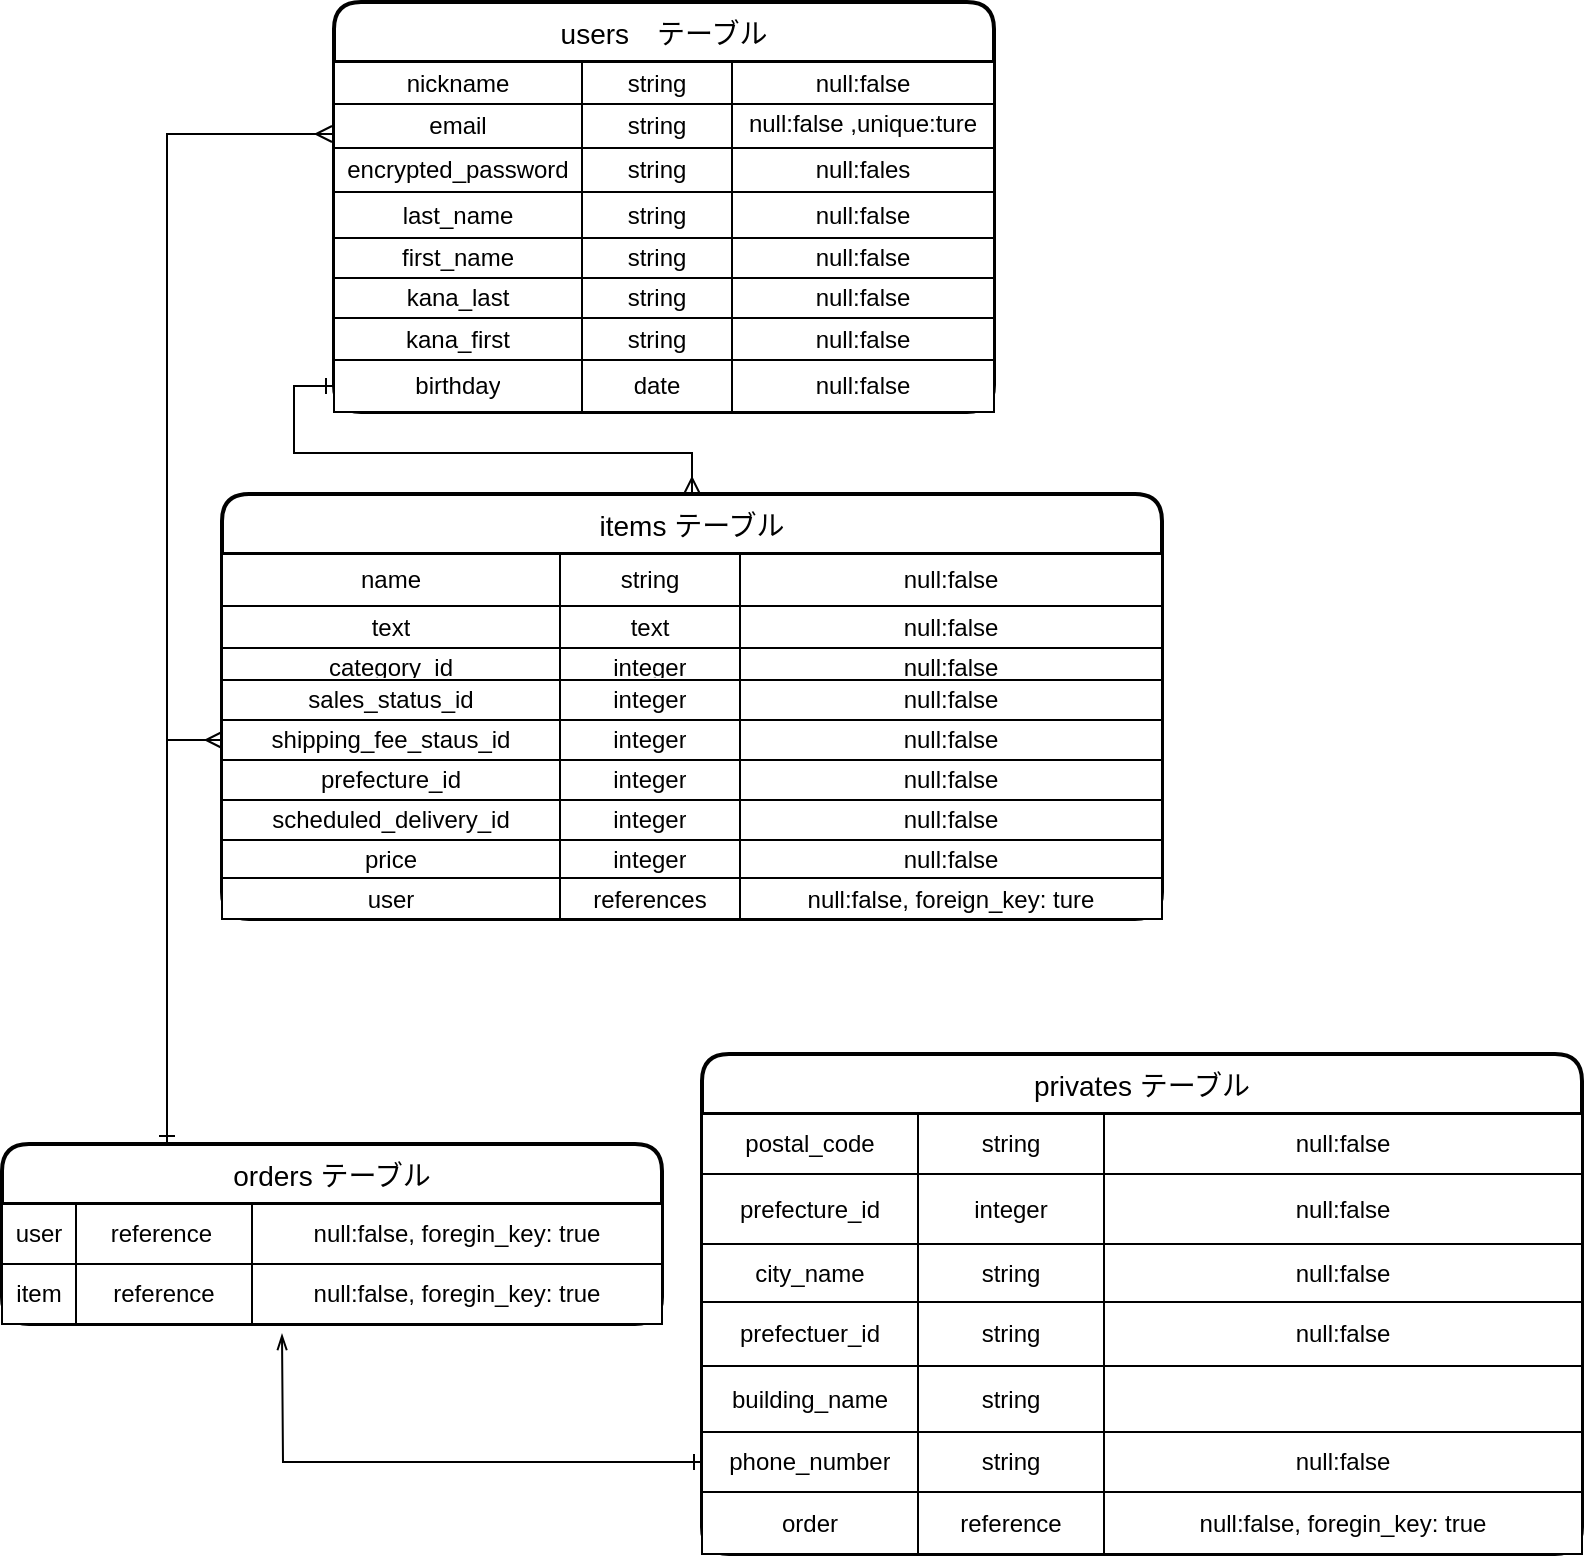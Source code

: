 <mxfile>
    <diagram id="FKEQjN22B4BvQzHPkjTa" name="ページ1">
        <mxGraphModel dx="314" dy="795" grid="1" gridSize="10" guides="1" tooltips="1" connect="1" arrows="1" fold="1" page="1" pageScale="1" pageWidth="827" pageHeight="1169" math="0" shadow="0">
            <root>
                <mxCell id="0"/>
                <mxCell id="1" parent="0"/>
                <mxCell id="277" value="users　テーブル" style="swimlane;childLayout=stackLayout;horizontal=1;startSize=30;horizontalStack=0;rounded=1;fontSize=14;fontStyle=0;strokeWidth=2;resizeParent=0;resizeLast=1;shadow=0;dashed=0;align=center;" vertex="1" parent="1">
                    <mxGeometry x="186" y="14" width="330" height="205" as="geometry"/>
                </mxCell>
                <mxCell id="198" value="" style="shape=table;startSize=0;container=1;collapsible=0;childLayout=tableLayout;" vertex="1" parent="277">
                    <mxGeometry y="30" width="330" height="175" as="geometry"/>
                </mxCell>
                <mxCell id="199" value="" style="shape=partialRectangle;collapsible=0;dropTarget=0;pointerEvents=0;fillColor=none;top=0;left=0;bottom=0;right=0;points=[[0,0.5],[1,0.5]];portConstraint=eastwest;" vertex="1" parent="198">
                    <mxGeometry width="330" height="21" as="geometry"/>
                </mxCell>
                <mxCell id="200" value="nickname" style="shape=partialRectangle;html=1;whiteSpace=wrap;connectable=0;overflow=hidden;fillColor=none;top=0;left=0;bottom=0;right=0;" vertex="1" parent="199">
                    <mxGeometry width="124" height="21" as="geometry"/>
                </mxCell>
                <mxCell id="201" value="string&lt;br&gt;" style="shape=partialRectangle;html=1;whiteSpace=wrap;connectable=0;overflow=hidden;fillColor=none;top=0;left=0;bottom=0;right=0;" vertex="1" parent="199">
                    <mxGeometry x="124" width="75" height="21" as="geometry"/>
                </mxCell>
                <mxCell id="202" value="null:false" style="shape=partialRectangle;html=1;whiteSpace=wrap;connectable=0;overflow=hidden;fillColor=none;top=0;left=0;bottom=0;right=0;" vertex="1" parent="199">
                    <mxGeometry x="199" width="131" height="21" as="geometry"/>
                </mxCell>
                <mxCell id="203" value="" style="shape=partialRectangle;collapsible=0;dropTarget=0;pointerEvents=0;fillColor=none;top=0;left=0;bottom=0;right=0;points=[[0,0.5],[1,0.5]];portConstraint=eastwest;" vertex="1" parent="198">
                    <mxGeometry y="21" width="330" height="22" as="geometry"/>
                </mxCell>
                <mxCell id="204" value="email" style="shape=partialRectangle;html=1;whiteSpace=wrap;connectable=0;overflow=hidden;fillColor=none;top=0;left=0;bottom=0;right=0;" vertex="1" parent="203">
                    <mxGeometry width="124" height="22" as="geometry"/>
                </mxCell>
                <mxCell id="205" value="&lt;font face=&quot;helvetica&quot;&gt;string&lt;/font&gt;" style="shape=partialRectangle;html=1;whiteSpace=wrap;connectable=0;overflow=hidden;fillColor=none;top=0;left=0;bottom=0;right=0;" vertex="1" parent="203">
                    <mxGeometry x="124" width="75" height="22" as="geometry"/>
                </mxCell>
                <mxCell id="206" value="&lt;font face=&quot;helvetica&quot;&gt;null:false ,unique:ture&lt;br&gt;&lt;br&gt;&lt;/font&gt;" style="shape=partialRectangle;html=1;whiteSpace=wrap;connectable=0;overflow=hidden;fillColor=none;top=0;left=0;bottom=0;right=0;" vertex="1" parent="203">
                    <mxGeometry x="199" width="131" height="22" as="geometry"/>
                </mxCell>
                <mxCell id="207" value="" style="shape=partialRectangle;collapsible=0;dropTarget=0;pointerEvents=0;fillColor=none;top=0;left=0;bottom=0;right=0;points=[[0,0.5],[1,0.5]];portConstraint=eastwest;" vertex="1" parent="198">
                    <mxGeometry y="43" width="330" height="22" as="geometry"/>
                </mxCell>
                <mxCell id="208" value="encrypted_password" style="shape=partialRectangle;html=1;whiteSpace=wrap;connectable=0;overflow=hidden;fillColor=none;top=0;left=0;bottom=0;right=0;" vertex="1" parent="207">
                    <mxGeometry width="124" height="22" as="geometry"/>
                </mxCell>
                <mxCell id="209" value="&lt;font face=&quot;helvetica&quot;&gt;string&lt;/font&gt;" style="shape=partialRectangle;html=1;whiteSpace=wrap;connectable=0;overflow=hidden;fillColor=none;top=0;left=0;bottom=0;right=0;" vertex="1" parent="207">
                    <mxGeometry x="124" width="75" height="22" as="geometry"/>
                </mxCell>
                <mxCell id="210" value="&lt;font face=&quot;helvetica&quot;&gt;null:fales&lt;/font&gt;" style="shape=partialRectangle;html=1;whiteSpace=wrap;connectable=0;overflow=hidden;fillColor=none;top=0;left=0;bottom=0;right=0;" vertex="1" parent="207">
                    <mxGeometry x="199" width="131" height="22" as="geometry"/>
                </mxCell>
                <mxCell id="211" value="" style="shape=partialRectangle;collapsible=0;dropTarget=0;pointerEvents=0;fillColor=none;top=0;left=0;bottom=0;right=0;points=[[0,0.5],[1,0.5]];portConstraint=eastwest;" vertex="1" parent="198">
                    <mxGeometry y="65" width="330" height="23" as="geometry"/>
                </mxCell>
                <mxCell id="212" value="last_name" style="shape=partialRectangle;html=1;whiteSpace=wrap;connectable=0;overflow=hidden;fillColor=none;top=0;left=0;bottom=0;right=0;" vertex="1" parent="211">
                    <mxGeometry width="124" height="23" as="geometry"/>
                </mxCell>
                <mxCell id="213" value="&lt;font face=&quot;helvetica&quot;&gt;string&lt;/font&gt;" style="shape=partialRectangle;html=1;whiteSpace=wrap;connectable=0;overflow=hidden;fillColor=none;top=0;left=0;bottom=0;right=0;" vertex="1" parent="211">
                    <mxGeometry x="124" width="75" height="23" as="geometry"/>
                </mxCell>
                <mxCell id="214" value="&lt;font face=&quot;helvetica&quot;&gt;null:false&lt;/font&gt;" style="shape=partialRectangle;html=1;whiteSpace=wrap;connectable=0;overflow=hidden;fillColor=none;top=0;left=0;bottom=0;right=0;" vertex="1" parent="211">
                    <mxGeometry x="199" width="131" height="23" as="geometry"/>
                </mxCell>
                <mxCell id="215" value="" style="shape=partialRectangle;collapsible=0;dropTarget=0;pointerEvents=0;fillColor=none;top=0;left=0;bottom=0;right=0;points=[[0,0.5],[1,0.5]];portConstraint=eastwest;" vertex="1" parent="198">
                    <mxGeometry y="88" width="330" height="20" as="geometry"/>
                </mxCell>
                <mxCell id="216" value="first_name" style="shape=partialRectangle;html=1;whiteSpace=wrap;connectable=0;overflow=hidden;fillColor=none;top=0;left=0;bottom=0;right=0;" vertex="1" parent="215">
                    <mxGeometry width="124" height="20" as="geometry"/>
                </mxCell>
                <mxCell id="217" value="&lt;font face=&quot;helvetica&quot;&gt;string&lt;/font&gt;" style="shape=partialRectangle;html=1;whiteSpace=wrap;connectable=0;overflow=hidden;fillColor=none;top=0;left=0;bottom=0;right=0;" vertex="1" parent="215">
                    <mxGeometry x="124" width="75" height="20" as="geometry"/>
                </mxCell>
                <mxCell id="218" value="&lt;font face=&quot;helvetica&quot;&gt;null:false&lt;/font&gt;" style="shape=partialRectangle;html=1;whiteSpace=wrap;connectable=0;overflow=hidden;fillColor=none;top=0;left=0;bottom=0;right=0;" vertex="1" parent="215">
                    <mxGeometry x="199" width="131" height="20" as="geometry"/>
                </mxCell>
                <mxCell id="219" value="" style="shape=partialRectangle;collapsible=0;dropTarget=0;pointerEvents=0;fillColor=none;top=0;left=0;bottom=0;right=0;points=[[0,0.5],[1,0.5]];portConstraint=eastwest;" vertex="1" parent="198">
                    <mxGeometry y="108" width="330" height="20" as="geometry"/>
                </mxCell>
                <mxCell id="220" value="kana_last" style="shape=partialRectangle;html=1;whiteSpace=wrap;connectable=0;overflow=hidden;fillColor=none;top=0;left=0;bottom=0;right=0;" vertex="1" parent="219">
                    <mxGeometry width="124" height="20" as="geometry"/>
                </mxCell>
                <mxCell id="221" value="&lt;font face=&quot;helvetica&quot;&gt;string&lt;/font&gt;" style="shape=partialRectangle;html=1;whiteSpace=wrap;connectable=0;overflow=hidden;fillColor=none;top=0;left=0;bottom=0;right=0;" vertex="1" parent="219">
                    <mxGeometry x="124" width="75" height="20" as="geometry"/>
                </mxCell>
                <mxCell id="222" value="&lt;font face=&quot;helvetica&quot;&gt;null:false&lt;/font&gt;" style="shape=partialRectangle;html=1;whiteSpace=wrap;connectable=0;overflow=hidden;fillColor=none;top=0;left=0;bottom=0;right=0;" vertex="1" parent="219">
                    <mxGeometry x="199" width="131" height="20" as="geometry"/>
                </mxCell>
                <mxCell id="223" value="" style="shape=partialRectangle;collapsible=0;dropTarget=0;pointerEvents=0;fillColor=none;top=0;left=0;bottom=0;right=0;points=[[0,0.5],[1,0.5]];portConstraint=eastwest;" vertex="1" parent="198">
                    <mxGeometry y="128" width="330" height="21" as="geometry"/>
                </mxCell>
                <mxCell id="224" value="kana_first" style="shape=partialRectangle;html=1;whiteSpace=wrap;connectable=0;overflow=hidden;fillColor=none;top=0;left=0;bottom=0;right=0;" vertex="1" parent="223">
                    <mxGeometry width="124" height="21" as="geometry"/>
                </mxCell>
                <mxCell id="225" value="&lt;font face=&quot;helvetica&quot;&gt;string&lt;/font&gt;" style="shape=partialRectangle;html=1;whiteSpace=wrap;connectable=0;overflow=hidden;fillColor=none;top=0;left=0;bottom=0;right=0;" vertex="1" parent="223">
                    <mxGeometry x="124" width="75" height="21" as="geometry"/>
                </mxCell>
                <mxCell id="226" value="&lt;font face=&quot;helvetica&quot;&gt;null:false&lt;/font&gt;" style="shape=partialRectangle;html=1;whiteSpace=wrap;connectable=0;overflow=hidden;fillColor=none;top=0;left=0;bottom=0;right=0;" vertex="1" parent="223">
                    <mxGeometry x="199" width="131" height="21" as="geometry"/>
                </mxCell>
                <mxCell id="227" value="" style="shape=partialRectangle;collapsible=0;dropTarget=0;pointerEvents=0;fillColor=none;top=0;left=0;bottom=0;right=0;points=[[0,0.5],[1,0.5]];portConstraint=eastwest;" vertex="1" parent="198">
                    <mxGeometry y="149" width="330" height="26" as="geometry"/>
                </mxCell>
                <mxCell id="228" value="birthday" style="shape=partialRectangle;html=1;whiteSpace=wrap;connectable=0;overflow=hidden;fillColor=none;top=0;left=0;bottom=0;right=0;" vertex="1" parent="227">
                    <mxGeometry width="124" height="26" as="geometry"/>
                </mxCell>
                <mxCell id="229" value="date" style="shape=partialRectangle;html=1;whiteSpace=wrap;connectable=0;overflow=hidden;fillColor=none;top=0;left=0;bottom=0;right=0;" vertex="1" parent="227">
                    <mxGeometry x="124" width="75" height="26" as="geometry"/>
                </mxCell>
                <mxCell id="230" value="&lt;font face=&quot;helvetica&quot;&gt;null:false&lt;/font&gt;" style="shape=partialRectangle;html=1;whiteSpace=wrap;connectable=0;overflow=hidden;fillColor=none;top=0;left=0;bottom=0;right=0;" vertex="1" parent="227">
                    <mxGeometry x="199" width="131" height="26" as="geometry"/>
                </mxCell>
                <mxCell id="280" value="items テーブル" style="swimlane;childLayout=stackLayout;horizontal=1;startSize=30;horizontalStack=0;rounded=1;fontSize=14;fontStyle=0;strokeWidth=2;resizeParent=0;resizeLast=1;shadow=0;dashed=0;align=center;" vertex="1" parent="1">
                    <mxGeometry x="130" y="260" width="470" height="212.5" as="geometry"/>
                </mxCell>
                <mxCell id="231" value="" style="shape=table;startSize=0;container=1;collapsible=0;childLayout=tableLayout;" vertex="1" parent="280">
                    <mxGeometry y="30" width="470" height="182.5" as="geometry"/>
                </mxCell>
                <mxCell id="236" value="" style="shape=partialRectangle;collapsible=0;dropTarget=0;pointerEvents=0;fillColor=none;top=0;left=0;bottom=0;right=0;points=[[0,0.5],[1,0.5]];portConstraint=eastwest;" vertex="1" parent="231">
                    <mxGeometry width="470" height="26" as="geometry"/>
                </mxCell>
                <mxCell id="237" value="name" style="shape=partialRectangle;html=1;whiteSpace=wrap;connectable=0;overflow=hidden;fillColor=none;top=0;left=0;bottom=0;right=0;" vertex="1" parent="236">
                    <mxGeometry width="169" height="26" as="geometry"/>
                </mxCell>
                <mxCell id="238" value="string" style="shape=partialRectangle;html=1;whiteSpace=wrap;connectable=0;overflow=hidden;fillColor=none;top=0;left=0;bottom=0;right=0;" vertex="1" parent="236">
                    <mxGeometry x="169" width="90" height="26" as="geometry"/>
                </mxCell>
                <mxCell id="239" value="null:false" style="shape=partialRectangle;html=1;whiteSpace=wrap;connectable=0;overflow=hidden;fillColor=none;top=0;left=0;bottom=0;right=0;" vertex="1" parent="236">
                    <mxGeometry x="259" width="211" height="26" as="geometry"/>
                </mxCell>
                <mxCell id="240" value="" style="shape=partialRectangle;collapsible=0;dropTarget=0;pointerEvents=0;fillColor=none;top=0;left=0;bottom=0;right=0;points=[[0,0.5],[1,0.5]];portConstraint=eastwest;" vertex="1" parent="231">
                    <mxGeometry y="26" width="470" height="21" as="geometry"/>
                </mxCell>
                <mxCell id="241" value="text" style="shape=partialRectangle;html=1;whiteSpace=wrap;connectable=0;overflow=hidden;fillColor=none;top=0;left=0;bottom=0;right=0;" vertex="1" parent="240">
                    <mxGeometry width="169" height="21" as="geometry"/>
                </mxCell>
                <mxCell id="242" value="text" style="shape=partialRectangle;html=1;whiteSpace=wrap;connectable=0;overflow=hidden;fillColor=none;top=0;left=0;bottom=0;right=0;" vertex="1" parent="240">
                    <mxGeometry x="169" width="90" height="21" as="geometry"/>
                </mxCell>
                <mxCell id="243" value="null:false" style="shape=partialRectangle;html=1;whiteSpace=wrap;connectable=0;overflow=hidden;fillColor=none;top=0;left=0;bottom=0;right=0;" vertex="1" parent="240">
                    <mxGeometry x="259" width="211" height="21" as="geometry"/>
                </mxCell>
                <mxCell id="244" value="" style="shape=partialRectangle;collapsible=0;dropTarget=0;pointerEvents=0;fillColor=none;top=0;left=0;bottom=0;right=0;points=[[0,0.5],[1,0.5]];portConstraint=eastwest;" vertex="1" parent="231">
                    <mxGeometry y="47" width="470" height="16" as="geometry"/>
                </mxCell>
                <mxCell id="245" value="category_id" style="shape=partialRectangle;html=1;whiteSpace=wrap;connectable=0;overflow=hidden;fillColor=none;top=0;left=0;bottom=0;right=0;" vertex="1" parent="244">
                    <mxGeometry width="169" height="16" as="geometry"/>
                </mxCell>
                <mxCell id="246" value="integer" style="shape=partialRectangle;html=1;whiteSpace=wrap;connectable=0;overflow=hidden;fillColor=none;top=0;left=0;bottom=0;right=0;" vertex="1" parent="244">
                    <mxGeometry x="169" width="90" height="16" as="geometry"/>
                </mxCell>
                <mxCell id="247" value="&lt;span&gt;null:false&lt;/span&gt;" style="shape=partialRectangle;html=1;whiteSpace=wrap;connectable=0;overflow=hidden;fillColor=none;top=0;left=0;bottom=0;right=0;" vertex="1" parent="244">
                    <mxGeometry x="259" width="211" height="16" as="geometry"/>
                </mxCell>
                <mxCell id="248" value="" style="shape=partialRectangle;collapsible=0;dropTarget=0;pointerEvents=0;fillColor=none;top=0;left=0;bottom=0;right=0;points=[[0,0.5],[1,0.5]];portConstraint=eastwest;" vertex="1" parent="231">
                    <mxGeometry y="63" width="470" height="20" as="geometry"/>
                </mxCell>
                <mxCell id="249" value="sales_status_id" style="shape=partialRectangle;html=1;whiteSpace=wrap;connectable=0;overflow=hidden;fillColor=none;top=0;left=0;bottom=0;right=0;" vertex="1" parent="248">
                    <mxGeometry width="169" height="20" as="geometry"/>
                </mxCell>
                <mxCell id="250" value="integer" style="shape=partialRectangle;html=1;whiteSpace=wrap;connectable=0;overflow=hidden;fillColor=none;top=0;left=0;bottom=0;right=0;" vertex="1" parent="248">
                    <mxGeometry x="169" width="90" height="20" as="geometry"/>
                </mxCell>
                <mxCell id="251" value="&lt;span&gt;null:false&lt;/span&gt;" style="shape=partialRectangle;html=1;whiteSpace=wrap;connectable=0;overflow=hidden;fillColor=none;top=0;left=0;bottom=0;right=0;" vertex="1" parent="248">
                    <mxGeometry x="259" width="211" height="20" as="geometry"/>
                </mxCell>
                <mxCell id="252" value="" style="shape=partialRectangle;collapsible=0;dropTarget=0;pointerEvents=0;fillColor=none;top=0;left=0;bottom=0;right=0;points=[[0,0.5],[1,0.5]];portConstraint=eastwest;" vertex="1" parent="231">
                    <mxGeometry y="83" width="470" height="20" as="geometry"/>
                </mxCell>
                <mxCell id="253" value="shipping_fee_staus_id" style="shape=partialRectangle;html=1;whiteSpace=wrap;connectable=0;overflow=hidden;fillColor=none;top=0;left=0;bottom=0;right=0;" vertex="1" parent="252">
                    <mxGeometry width="169" height="20" as="geometry"/>
                </mxCell>
                <mxCell id="254" value="integer" style="shape=partialRectangle;html=1;whiteSpace=wrap;connectable=0;overflow=hidden;fillColor=none;top=0;left=0;bottom=0;right=0;" vertex="1" parent="252">
                    <mxGeometry x="169" width="90" height="20" as="geometry"/>
                </mxCell>
                <mxCell id="255" value="&lt;span&gt;null:false&lt;/span&gt;" style="shape=partialRectangle;html=1;whiteSpace=wrap;connectable=0;overflow=hidden;fillColor=none;top=0;left=0;bottom=0;right=0;" vertex="1" parent="252">
                    <mxGeometry x="259" width="211" height="20" as="geometry"/>
                </mxCell>
                <mxCell id="256" value="" style="shape=partialRectangle;collapsible=0;dropTarget=0;pointerEvents=0;fillColor=none;top=0;left=0;bottom=0;right=0;points=[[0,0.5],[1,0.5]];portConstraint=eastwest;" vertex="1" parent="231">
                    <mxGeometry y="103" width="470" height="20" as="geometry"/>
                </mxCell>
                <mxCell id="257" value="prefecture_id" style="shape=partialRectangle;html=1;whiteSpace=wrap;connectable=0;overflow=hidden;fillColor=none;top=0;left=0;bottom=0;right=0;" vertex="1" parent="256">
                    <mxGeometry width="169" height="20" as="geometry"/>
                </mxCell>
                <mxCell id="258" value="integer" style="shape=partialRectangle;html=1;whiteSpace=wrap;connectable=0;overflow=hidden;fillColor=none;top=0;left=0;bottom=0;right=0;" vertex="1" parent="256">
                    <mxGeometry x="169" width="90" height="20" as="geometry"/>
                </mxCell>
                <mxCell id="259" value="&lt;span&gt;null:false&lt;/span&gt;" style="shape=partialRectangle;html=1;whiteSpace=wrap;connectable=0;overflow=hidden;fillColor=none;top=0;left=0;bottom=0;right=0;" vertex="1" parent="256">
                    <mxGeometry x="259" width="211" height="20" as="geometry"/>
                </mxCell>
                <mxCell id="260" value="" style="shape=partialRectangle;collapsible=0;dropTarget=0;pointerEvents=0;fillColor=none;top=0;left=0;bottom=0;right=0;points=[[0,0.5],[1,0.5]];portConstraint=eastwest;" vertex="1" parent="231">
                    <mxGeometry y="123" width="470" height="20" as="geometry"/>
                </mxCell>
                <mxCell id="261" value="scheduled_delivery_id" style="shape=partialRectangle;html=1;whiteSpace=wrap;connectable=0;overflow=hidden;fillColor=none;top=0;left=0;bottom=0;right=0;" vertex="1" parent="260">
                    <mxGeometry width="169" height="20" as="geometry"/>
                </mxCell>
                <mxCell id="262" value="integer" style="shape=partialRectangle;html=1;whiteSpace=wrap;connectable=0;overflow=hidden;fillColor=none;top=0;left=0;bottom=0;right=0;" vertex="1" parent="260">
                    <mxGeometry x="169" width="90" height="20" as="geometry"/>
                </mxCell>
                <mxCell id="263" value="&lt;span&gt;null:false&lt;/span&gt;" style="shape=partialRectangle;html=1;whiteSpace=wrap;connectable=0;overflow=hidden;fillColor=none;top=0;left=0;bottom=0;right=0;" vertex="1" parent="260">
                    <mxGeometry x="259" width="211" height="20" as="geometry"/>
                </mxCell>
                <mxCell id="232" value="" style="shape=partialRectangle;collapsible=0;dropTarget=0;pointerEvents=0;fillColor=none;top=0;left=0;bottom=0;right=0;points=[[0,0.5],[1,0.5]];portConstraint=eastwest;" vertex="1" parent="231">
                    <mxGeometry y="143" width="470" height="19" as="geometry"/>
                </mxCell>
                <mxCell id="233" value="price" style="shape=partialRectangle;html=1;whiteSpace=wrap;connectable=0;overflow=hidden;fillColor=none;top=0;left=0;bottom=0;right=0;" vertex="1" parent="232">
                    <mxGeometry width="169" height="19" as="geometry"/>
                </mxCell>
                <mxCell id="234" value="integer" style="shape=partialRectangle;html=1;whiteSpace=wrap;connectable=0;overflow=hidden;fillColor=none;top=0;left=0;bottom=0;right=0;" vertex="1" parent="232">
                    <mxGeometry x="169" width="90" height="19" as="geometry"/>
                </mxCell>
                <mxCell id="235" value="&lt;span&gt;null:false&lt;/span&gt;" style="shape=partialRectangle;html=1;whiteSpace=wrap;connectable=0;overflow=hidden;fillColor=none;top=0;left=0;bottom=0;right=0;" vertex="1" parent="232">
                    <mxGeometry x="259" width="211" height="19" as="geometry"/>
                </mxCell>
                <mxCell id="264" value="" style="shape=partialRectangle;collapsible=0;dropTarget=0;pointerEvents=0;fillColor=none;top=0;left=0;bottom=0;right=0;points=[[0,0.5],[1,0.5]];portConstraint=eastwest;" vertex="1" parent="231">
                    <mxGeometry y="162" width="470" height="21" as="geometry"/>
                </mxCell>
                <mxCell id="265" value="user" style="shape=partialRectangle;html=1;whiteSpace=wrap;connectable=0;overflow=hidden;fillColor=none;top=0;left=0;bottom=0;right=0;" vertex="1" parent="264">
                    <mxGeometry width="169" height="21" as="geometry"/>
                </mxCell>
                <mxCell id="266" value="references" style="shape=partialRectangle;html=1;whiteSpace=wrap;connectable=0;overflow=hidden;fillColor=none;top=0;left=0;bottom=0;right=0;" vertex="1" parent="264">
                    <mxGeometry x="169" width="90" height="21" as="geometry"/>
                </mxCell>
                <mxCell id="267" value="null:false, foreign_key: ture" style="shape=partialRectangle;html=1;whiteSpace=wrap;connectable=0;overflow=hidden;fillColor=none;top=0;left=0;bottom=0;right=0;" vertex="1" parent="264">
                    <mxGeometry x="259" width="211" height="21" as="geometry"/>
                </mxCell>
                <mxCell id="282" value="privates テーブル" style="swimlane;childLayout=stackLayout;horizontal=1;startSize=30;horizontalStack=0;rounded=1;fontSize=14;fontStyle=0;strokeWidth=2;resizeParent=0;resizeLast=1;shadow=0;dashed=0;align=center;" vertex="1" parent="1">
                    <mxGeometry x="370" y="540" width="440" height="250" as="geometry"/>
                </mxCell>
                <mxCell id="153" value="" style="shape=table;startSize=0;container=1;collapsible=0;childLayout=tableLayout;" vertex="1" parent="282">
                    <mxGeometry y="30" width="440" height="220" as="geometry"/>
                </mxCell>
                <mxCell id="170" value="" style="shape=partialRectangle;collapsible=0;dropTarget=0;pointerEvents=0;fillColor=none;top=0;left=0;bottom=0;right=0;points=[[0,0.5],[1,0.5]];portConstraint=eastwest;" vertex="1" parent="153">
                    <mxGeometry width="440" height="30" as="geometry"/>
                </mxCell>
                <mxCell id="171" value="postal_code" style="shape=partialRectangle;html=1;whiteSpace=wrap;connectable=0;overflow=hidden;fillColor=none;top=0;left=0;bottom=0;right=0;" vertex="1" parent="170">
                    <mxGeometry width="108" height="30" as="geometry"/>
                </mxCell>
                <mxCell id="172" value="string" style="shape=partialRectangle;html=1;whiteSpace=wrap;connectable=0;overflow=hidden;fillColor=none;top=0;left=0;bottom=0;right=0;" vertex="1" parent="170">
                    <mxGeometry x="108" width="93" height="30" as="geometry"/>
                </mxCell>
                <mxCell id="173" value="null:false" style="shape=partialRectangle;html=1;whiteSpace=wrap;connectable=0;overflow=hidden;fillColor=none;top=0;left=0;bottom=0;right=0;" vertex="1" parent="170">
                    <mxGeometry x="201" width="239" height="30" as="geometry"/>
                </mxCell>
                <mxCell id="174" value="" style="shape=partialRectangle;collapsible=0;dropTarget=0;pointerEvents=0;fillColor=none;top=0;left=0;bottom=0;right=0;points=[[0,0.5],[1,0.5]];portConstraint=eastwest;" vertex="1" parent="153">
                    <mxGeometry y="30" width="440" height="35" as="geometry"/>
                </mxCell>
                <mxCell id="175" value="prefecture_id" style="shape=partialRectangle;html=1;whiteSpace=wrap;connectable=0;overflow=hidden;fillColor=none;top=0;left=0;bottom=0;right=0;" vertex="1" parent="174">
                    <mxGeometry width="108" height="35" as="geometry"/>
                </mxCell>
                <mxCell id="176" value="integer" style="shape=partialRectangle;html=1;whiteSpace=wrap;connectable=0;overflow=hidden;fillColor=none;top=0;left=0;bottom=0;right=0;" vertex="1" parent="174">
                    <mxGeometry x="108" width="93" height="35" as="geometry"/>
                </mxCell>
                <mxCell id="177" value="null:false" style="shape=partialRectangle;html=1;whiteSpace=wrap;connectable=0;overflow=hidden;fillColor=none;top=0;left=0;bottom=0;right=0;" vertex="1" parent="174">
                    <mxGeometry x="201" width="239" height="35" as="geometry"/>
                </mxCell>
                <mxCell id="178" value="" style="shape=partialRectangle;collapsible=0;dropTarget=0;pointerEvents=0;fillColor=none;top=0;left=0;bottom=0;right=0;points=[[0,0.5],[1,0.5]];portConstraint=eastwest;" vertex="1" parent="153">
                    <mxGeometry y="65" width="440" height="29" as="geometry"/>
                </mxCell>
                <mxCell id="179" value="city_name" style="shape=partialRectangle;html=1;whiteSpace=wrap;connectable=0;overflow=hidden;fillColor=none;top=0;left=0;bottom=0;right=0;" vertex="1" parent="178">
                    <mxGeometry width="108" height="29" as="geometry"/>
                </mxCell>
                <mxCell id="180" value="string" style="shape=partialRectangle;html=1;whiteSpace=wrap;connectable=0;overflow=hidden;fillColor=none;top=0;left=0;bottom=0;right=0;" vertex="1" parent="178">
                    <mxGeometry x="108" width="93" height="29" as="geometry"/>
                </mxCell>
                <mxCell id="181" value="null:false" style="shape=partialRectangle;html=1;whiteSpace=wrap;connectable=0;overflow=hidden;fillColor=none;top=0;left=0;bottom=0;right=0;" vertex="1" parent="178">
                    <mxGeometry x="201" width="239" height="29" as="geometry"/>
                </mxCell>
                <mxCell id="182" value="" style="shape=partialRectangle;collapsible=0;dropTarget=0;pointerEvents=0;fillColor=none;top=0;left=0;bottom=0;right=0;points=[[0,0.5],[1,0.5]];portConstraint=eastwest;" vertex="1" parent="153">
                    <mxGeometry y="94" width="440" height="32" as="geometry"/>
                </mxCell>
                <mxCell id="183" value="prefectuer_id" style="shape=partialRectangle;html=1;whiteSpace=wrap;connectable=0;overflow=hidden;fillColor=none;top=0;left=0;bottom=0;right=0;" vertex="1" parent="182">
                    <mxGeometry width="108" height="32" as="geometry"/>
                </mxCell>
                <mxCell id="184" value="string" style="shape=partialRectangle;html=1;whiteSpace=wrap;connectable=0;overflow=hidden;fillColor=none;top=0;left=0;bottom=0;right=0;" vertex="1" parent="182">
                    <mxGeometry x="108" width="93" height="32" as="geometry"/>
                </mxCell>
                <mxCell id="185" value="null:false" style="shape=partialRectangle;html=1;whiteSpace=wrap;connectable=0;overflow=hidden;fillColor=none;top=0;left=0;bottom=0;right=0;" vertex="1" parent="182">
                    <mxGeometry x="201" width="239" height="32" as="geometry"/>
                </mxCell>
                <mxCell id="186" value="" style="shape=partialRectangle;collapsible=0;dropTarget=0;pointerEvents=0;fillColor=none;top=0;left=0;bottom=0;right=0;points=[[0,0.5],[1,0.5]];portConstraint=eastwest;" vertex="1" parent="153">
                    <mxGeometry y="126" width="440" height="33" as="geometry"/>
                </mxCell>
                <mxCell id="187" value="building_name" style="shape=partialRectangle;html=1;whiteSpace=wrap;connectable=0;overflow=hidden;fillColor=none;top=0;left=0;bottom=0;right=0;" vertex="1" parent="186">
                    <mxGeometry width="108" height="33" as="geometry"/>
                </mxCell>
                <mxCell id="188" value="string" style="shape=partialRectangle;html=1;whiteSpace=wrap;connectable=0;overflow=hidden;fillColor=none;top=0;left=0;bottom=0;right=0;" vertex="1" parent="186">
                    <mxGeometry x="108" width="93" height="33" as="geometry"/>
                </mxCell>
                <mxCell id="189" value="" style="shape=partialRectangle;html=1;whiteSpace=wrap;connectable=0;overflow=hidden;fillColor=none;top=0;left=0;bottom=0;right=0;" vertex="1" parent="186">
                    <mxGeometry x="201" width="239" height="33" as="geometry"/>
                </mxCell>
                <mxCell id="190" value="" style="shape=partialRectangle;collapsible=0;dropTarget=0;pointerEvents=0;fillColor=none;top=0;left=0;bottom=0;right=0;points=[[0,0.5],[1,0.5]];portConstraint=eastwest;" vertex="1" parent="153">
                    <mxGeometry y="159" width="440" height="30" as="geometry"/>
                </mxCell>
                <mxCell id="191" value="phone_number" style="shape=partialRectangle;html=1;whiteSpace=wrap;connectable=0;overflow=hidden;fillColor=none;top=0;left=0;bottom=0;right=0;" vertex="1" parent="190">
                    <mxGeometry width="108" height="30" as="geometry"/>
                </mxCell>
                <mxCell id="192" value="string" style="shape=partialRectangle;html=1;whiteSpace=wrap;connectable=0;overflow=hidden;fillColor=none;top=0;left=0;bottom=0;right=0;" vertex="1" parent="190">
                    <mxGeometry x="108" width="93" height="30" as="geometry"/>
                </mxCell>
                <mxCell id="193" value="null:false" style="shape=partialRectangle;html=1;whiteSpace=wrap;connectable=0;overflow=hidden;fillColor=none;top=0;left=0;bottom=0;right=0;" vertex="1" parent="190">
                    <mxGeometry x="201" width="239" height="30" as="geometry"/>
                </mxCell>
                <mxCell id="194" value="" style="shape=partialRectangle;collapsible=0;dropTarget=0;pointerEvents=0;fillColor=none;top=0;left=0;bottom=0;right=0;points=[[0,0.5],[1,0.5]];portConstraint=eastwest;" vertex="1" parent="153">
                    <mxGeometry y="189" width="440" height="31" as="geometry"/>
                </mxCell>
                <mxCell id="195" value="order" style="shape=partialRectangle;html=1;whiteSpace=wrap;connectable=0;overflow=hidden;fillColor=none;top=0;left=0;bottom=0;right=0;" vertex="1" parent="194">
                    <mxGeometry width="108" height="31" as="geometry"/>
                </mxCell>
                <mxCell id="196" value="reference" style="shape=partialRectangle;html=1;whiteSpace=wrap;connectable=0;overflow=hidden;fillColor=none;top=0;left=0;bottom=0;right=0;" vertex="1" parent="194">
                    <mxGeometry x="108" width="93" height="31" as="geometry"/>
                </mxCell>
                <mxCell id="197" value="null:false, foregin_key: true" style="shape=partialRectangle;html=1;whiteSpace=wrap;connectable=0;overflow=hidden;fillColor=none;top=0;left=0;bottom=0;right=0;" vertex="1" parent="194">
                    <mxGeometry x="201" width="239" height="31" as="geometry"/>
                </mxCell>
                <mxCell id="298" style="edgeStyle=orthogonalEdgeStyle;rounded=0;orthogonalLoop=1;jettySize=auto;html=1;exitX=0.25;exitY=0;exitDx=0;exitDy=0;startArrow=ERone;startFill=0;endArrow=ERmany;endFill=0;" edge="1" parent="1" source="284">
                    <mxGeometry relative="1" as="geometry">
                        <mxPoint x="185" y="80" as="targetPoint"/>
                        <Array as="points">
                            <mxPoint x="103" y="80"/>
                        </Array>
                    </mxGeometry>
                </mxCell>
                <mxCell id="301" style="edgeStyle=orthogonalEdgeStyle;rounded=0;orthogonalLoop=1;jettySize=auto;html=1;exitX=0.25;exitY=0;exitDx=0;exitDy=0;entryX=0;entryY=0.5;entryDx=0;entryDy=0;startArrow=ERone;startFill=0;endArrow=ERmany;endFill=0;" edge="1" parent="1" source="284" target="252">
                    <mxGeometry relative="1" as="geometry"/>
                </mxCell>
                <mxCell id="284" value="orders テーブル" style="swimlane;childLayout=stackLayout;horizontal=1;startSize=30;horizontalStack=0;rounded=1;fontSize=14;fontStyle=0;strokeWidth=2;resizeParent=0;resizeLast=1;shadow=0;dashed=0;align=center;" vertex="1" parent="1">
                    <mxGeometry x="20" y="585" width="330" height="90" as="geometry"/>
                </mxCell>
                <mxCell id="268" value="" style="shape=table;startSize=0;container=1;collapsible=0;childLayout=tableLayout;" vertex="1" parent="284">
                    <mxGeometry y="30" width="330" height="60" as="geometry"/>
                </mxCell>
                <mxCell id="269" value="" style="shape=partialRectangle;collapsible=0;dropTarget=0;pointerEvents=0;fillColor=none;top=0;left=0;bottom=0;right=0;points=[[0,0.5],[1,0.5]];portConstraint=eastwest;" vertex="1" parent="268">
                    <mxGeometry width="330" height="30" as="geometry"/>
                </mxCell>
                <mxCell id="270" value="user" style="shape=partialRectangle;html=1;whiteSpace=wrap;connectable=0;overflow=hidden;fillColor=none;top=0;left=0;bottom=0;right=0;" vertex="1" parent="269">
                    <mxGeometry width="37" height="30" as="geometry"/>
                </mxCell>
                <mxCell id="271" value="reference&lt;span style=&quot;white-space: pre&quot;&gt;&#9;&lt;/span&gt;" style="shape=partialRectangle;html=1;whiteSpace=wrap;connectable=0;overflow=hidden;fillColor=none;top=0;left=0;bottom=0;right=0;" vertex="1" parent="269">
                    <mxGeometry x="37" width="88" height="30" as="geometry"/>
                </mxCell>
                <mxCell id="272" value="null:false, foregin_key: true" style="shape=partialRectangle;html=1;whiteSpace=wrap;connectable=0;overflow=hidden;fillColor=none;top=0;left=0;bottom=0;right=0;" vertex="1" parent="269">
                    <mxGeometry x="125" width="205" height="30" as="geometry"/>
                </mxCell>
                <mxCell id="273" value="" style="shape=partialRectangle;collapsible=0;dropTarget=0;pointerEvents=0;fillColor=none;top=0;left=0;bottom=0;right=0;points=[[0,0.5],[1,0.5]];portConstraint=eastwest;" vertex="1" parent="268">
                    <mxGeometry y="30" width="330" height="30" as="geometry"/>
                </mxCell>
                <mxCell id="274" value="item" style="shape=partialRectangle;html=1;whiteSpace=wrap;connectable=0;overflow=hidden;fillColor=none;top=0;left=0;bottom=0;right=0;" vertex="1" parent="273">
                    <mxGeometry width="37" height="30" as="geometry"/>
                </mxCell>
                <mxCell id="275" value="&lt;font face=&quot;helvetica&quot;&gt;reference&lt;/font&gt;" style="shape=partialRectangle;html=1;whiteSpace=wrap;connectable=0;overflow=hidden;fillColor=none;top=0;left=0;bottom=0;right=0;" vertex="1" parent="273">
                    <mxGeometry x="37" width="88" height="30" as="geometry"/>
                </mxCell>
                <mxCell id="276" value="null:false, foregin_key: true" style="shape=partialRectangle;html=1;whiteSpace=wrap;connectable=0;overflow=hidden;fillColor=none;top=0;left=0;bottom=0;right=0;" vertex="1" parent="273">
                    <mxGeometry x="125" width="205" height="30" as="geometry"/>
                </mxCell>
                <mxCell id="302" style="edgeStyle=orthogonalEdgeStyle;rounded=0;orthogonalLoop=1;jettySize=auto;html=1;exitX=0;exitY=0.5;exitDx=0;exitDy=0;startArrow=ERone;startFill=0;endArrow=openThin;endFill=0;" edge="1" parent="1" source="190">
                    <mxGeometry relative="1" as="geometry">
                        <mxPoint x="160" y="680" as="targetPoint"/>
                    </mxGeometry>
                </mxCell>
                <mxCell id="305" style="edgeStyle=orthogonalEdgeStyle;rounded=0;orthogonalLoop=1;jettySize=auto;html=1;exitX=0;exitY=0.5;exitDx=0;exitDy=0;startArrow=ERone;startFill=0;endArrow=ERmany;endFill=0;" edge="1" parent="1" source="227" target="280">
                    <mxGeometry relative="1" as="geometry"/>
                </mxCell>
            </root>
        </mxGraphModel>
    </diagram>
</mxfile>